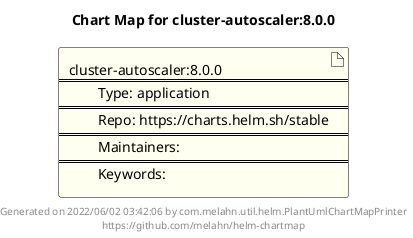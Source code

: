 @startuml
skinparam linetype ortho
skinparam backgroundColor white
skinparam usecaseBorderColor black
skinparam usecaseArrowColor LightSlateGray
skinparam artifactBorderColor black
skinparam artifactArrowColor LightSlateGray

title Chart Map for cluster-autoscaler:8.0.0

'There is one referenced Helm Chart
artifact "cluster-autoscaler:8.0.0\n====\n\tType: application\n====\n\tRepo: https://charts.helm.sh/stable\n====\n\tMaintainers: \n====\n\tKeywords: " as cluster_autoscaler_8_0_0 #Ivory

'There are 0 referenced Docker Images

'Chart Dependencies

center footer Generated on 2022/06/02 03:42:06 by com.melahn.util.helm.PlantUmlChartMapPrinter\nhttps://github.com/melahn/helm-chartmap
@enduml
